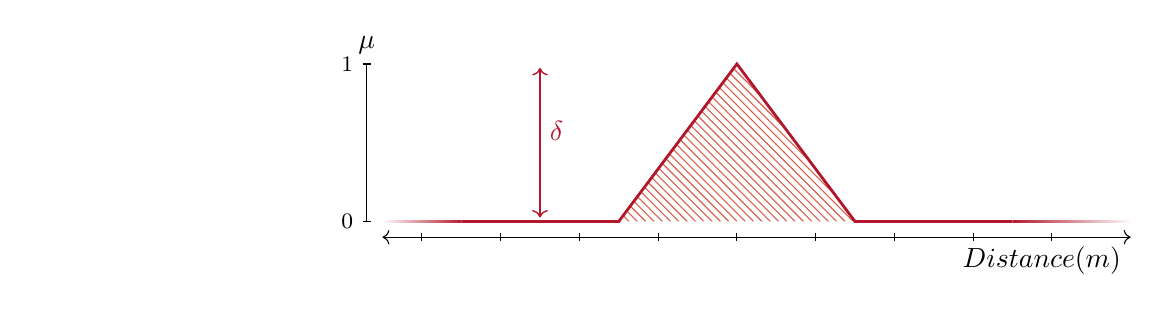 ﻿% Bibliothèqes supplémentaires
\usetikzlibrary{patterns}
\usetikzlibrary{fadings}
\usetikzlibrary{calc}
\usetikzlibrary{positioning}
% Options
%\tikzexternalize[prefix=TikZ_externalize/]
% Styles

% définition des couleurs
\definecolor{RdBu-9-1}{RGB}{178,24,43}
\definecolor{RdBu-9-B}{RGB}{178,24,43}
\definecolor{RdBu-9-2}{RGB}{214,96,77}
\definecolor{RdBu-9-D}{RGB}{214,96,77}
\definecolor{RdBu-9-3}{RGB}{244,165,130}
\definecolor{RdBu-9-F}{RGB}{244,165,130}
\definecolor{RdBu-9-4}{RGB}{253,219,199}
\definecolor{RdBu-9-G}{RGB}{253,219,199}
\definecolor{RdBu-9-5}{RGB}{247,247,247}
\definecolor{RdBu-9-H}{RGB}{247,247,247}
\definecolor{RdBu-9-6}{RGB}{209,229,240}
\definecolor{RdBu-9-I}{RGB}{209,229,240}
\definecolor{RdBu-9-7}{RGB}{146,197,222}
\definecolor{RdBu-9-J}{RGB}{146,197,222}
\definecolor{RdBu-9-8}{RGB}{67,147,195}
\definecolor{RdBu-9-L}{RGB}{67,147,195}
\definecolor{RdBu-9-9}{RGB}{33,102,172}
\definecolor{RdBu-9-N}{RGB}{33,102,172}

\tikzset{%
	ffa/.style={%
		pattern=north west lines,
		pattern color=RdBu-9-2, 
		draw=none
	},
	ffa_fade/.style={%
		ffa, 
		path fading=east
	},
	ffc/.style={%
		draw=RdBu-9-1, 
		line width=1
	},
	% Rendu ligne transparente sans apparition des patterns en dessous
	ffc_fade/.style={%
		ffc, 
		draw=white, 
		postaction={%
			draw=RdBu-9-1, 
			path fading=east
			}
		},
}

\def\decalageX{-.2}
\def\decalageY{-.2}

\begin{tikzpicture}
	% Courbe
	\begin{scope}[transparency group]
		% fond
		\begin{scope}
			\path[ffa]  (3,0) -- (4.5,2)  -- (6 , 0)  -- cycle;
			%\path[ffa_fade] (8, .3) rectangle (9.5,0);
			%\path[ffa_fade, fading angle=180] (0,0) rectangle (1,.3);
		\end{scope}
		%bords
		\begin{scope}
			\path[ffc_fade, fading angle=180] (0, 0) -- ++ (1,0) ;
			\path[ffc] (1,0) -- (3, 0) -- (4.5,2)  -- (6, 0)  --  (8, 0) ;
			\path[ffc_fade] (8, 0) --  (9.5, 0);
		\end{scope}
	\end{scope}

	\begin{scope}
		\path[ffc, line width=.5, <->] (2, 1.95) --  (2, .05);
		\node[right, text=RdBu-9-1] at (2,1.15) {$\delta$};
	\end{scope}


	% Axes X, Y
	\begin{scope}
	  % Axe X
	  \begin{scope}
	    % Axe
	    \draw[<->] (0, \decalageX) --++ (9.5, 0) coordinate (x axis);
	    % Graduations
	    \foreach \n/\t in {0.5/{},1.5/{},2.5/{},3.5/{},4.5/{},5.5/{},6.5/{},7.5/{},8.5/{}}
	    {
			\draw[-] (\n, \decalageX - .05) --++ (0, .1);
			\node[below, font=\footnotesize] at (\n, \decalageX - .05) {\t};
	    }
	    % label
	    \node[below left] at (x axis) {$Distance (m)$};
	  \end{scope}
	  % Axe Y
	  \begin{scope}
	    % Axe
	    \draw[-] (\decalageY ,0) --++ (0, 2) coordinate (y axis);
	    % Graduations
	    \foreach \n/\t in {0/{0},2/{1}}
	    {
	      \draw[-] (\decalageY -.05, \n) --++ (.1, 0);
	      \node[left, font=\footnotesize] at (\decalageY -.05, \n) {\t};
	    }
	    % Label
	    \node[above] at (y axis) {$\mu$};
	  \end{scope}
	\end{scope}

\end{tikzpicture}
